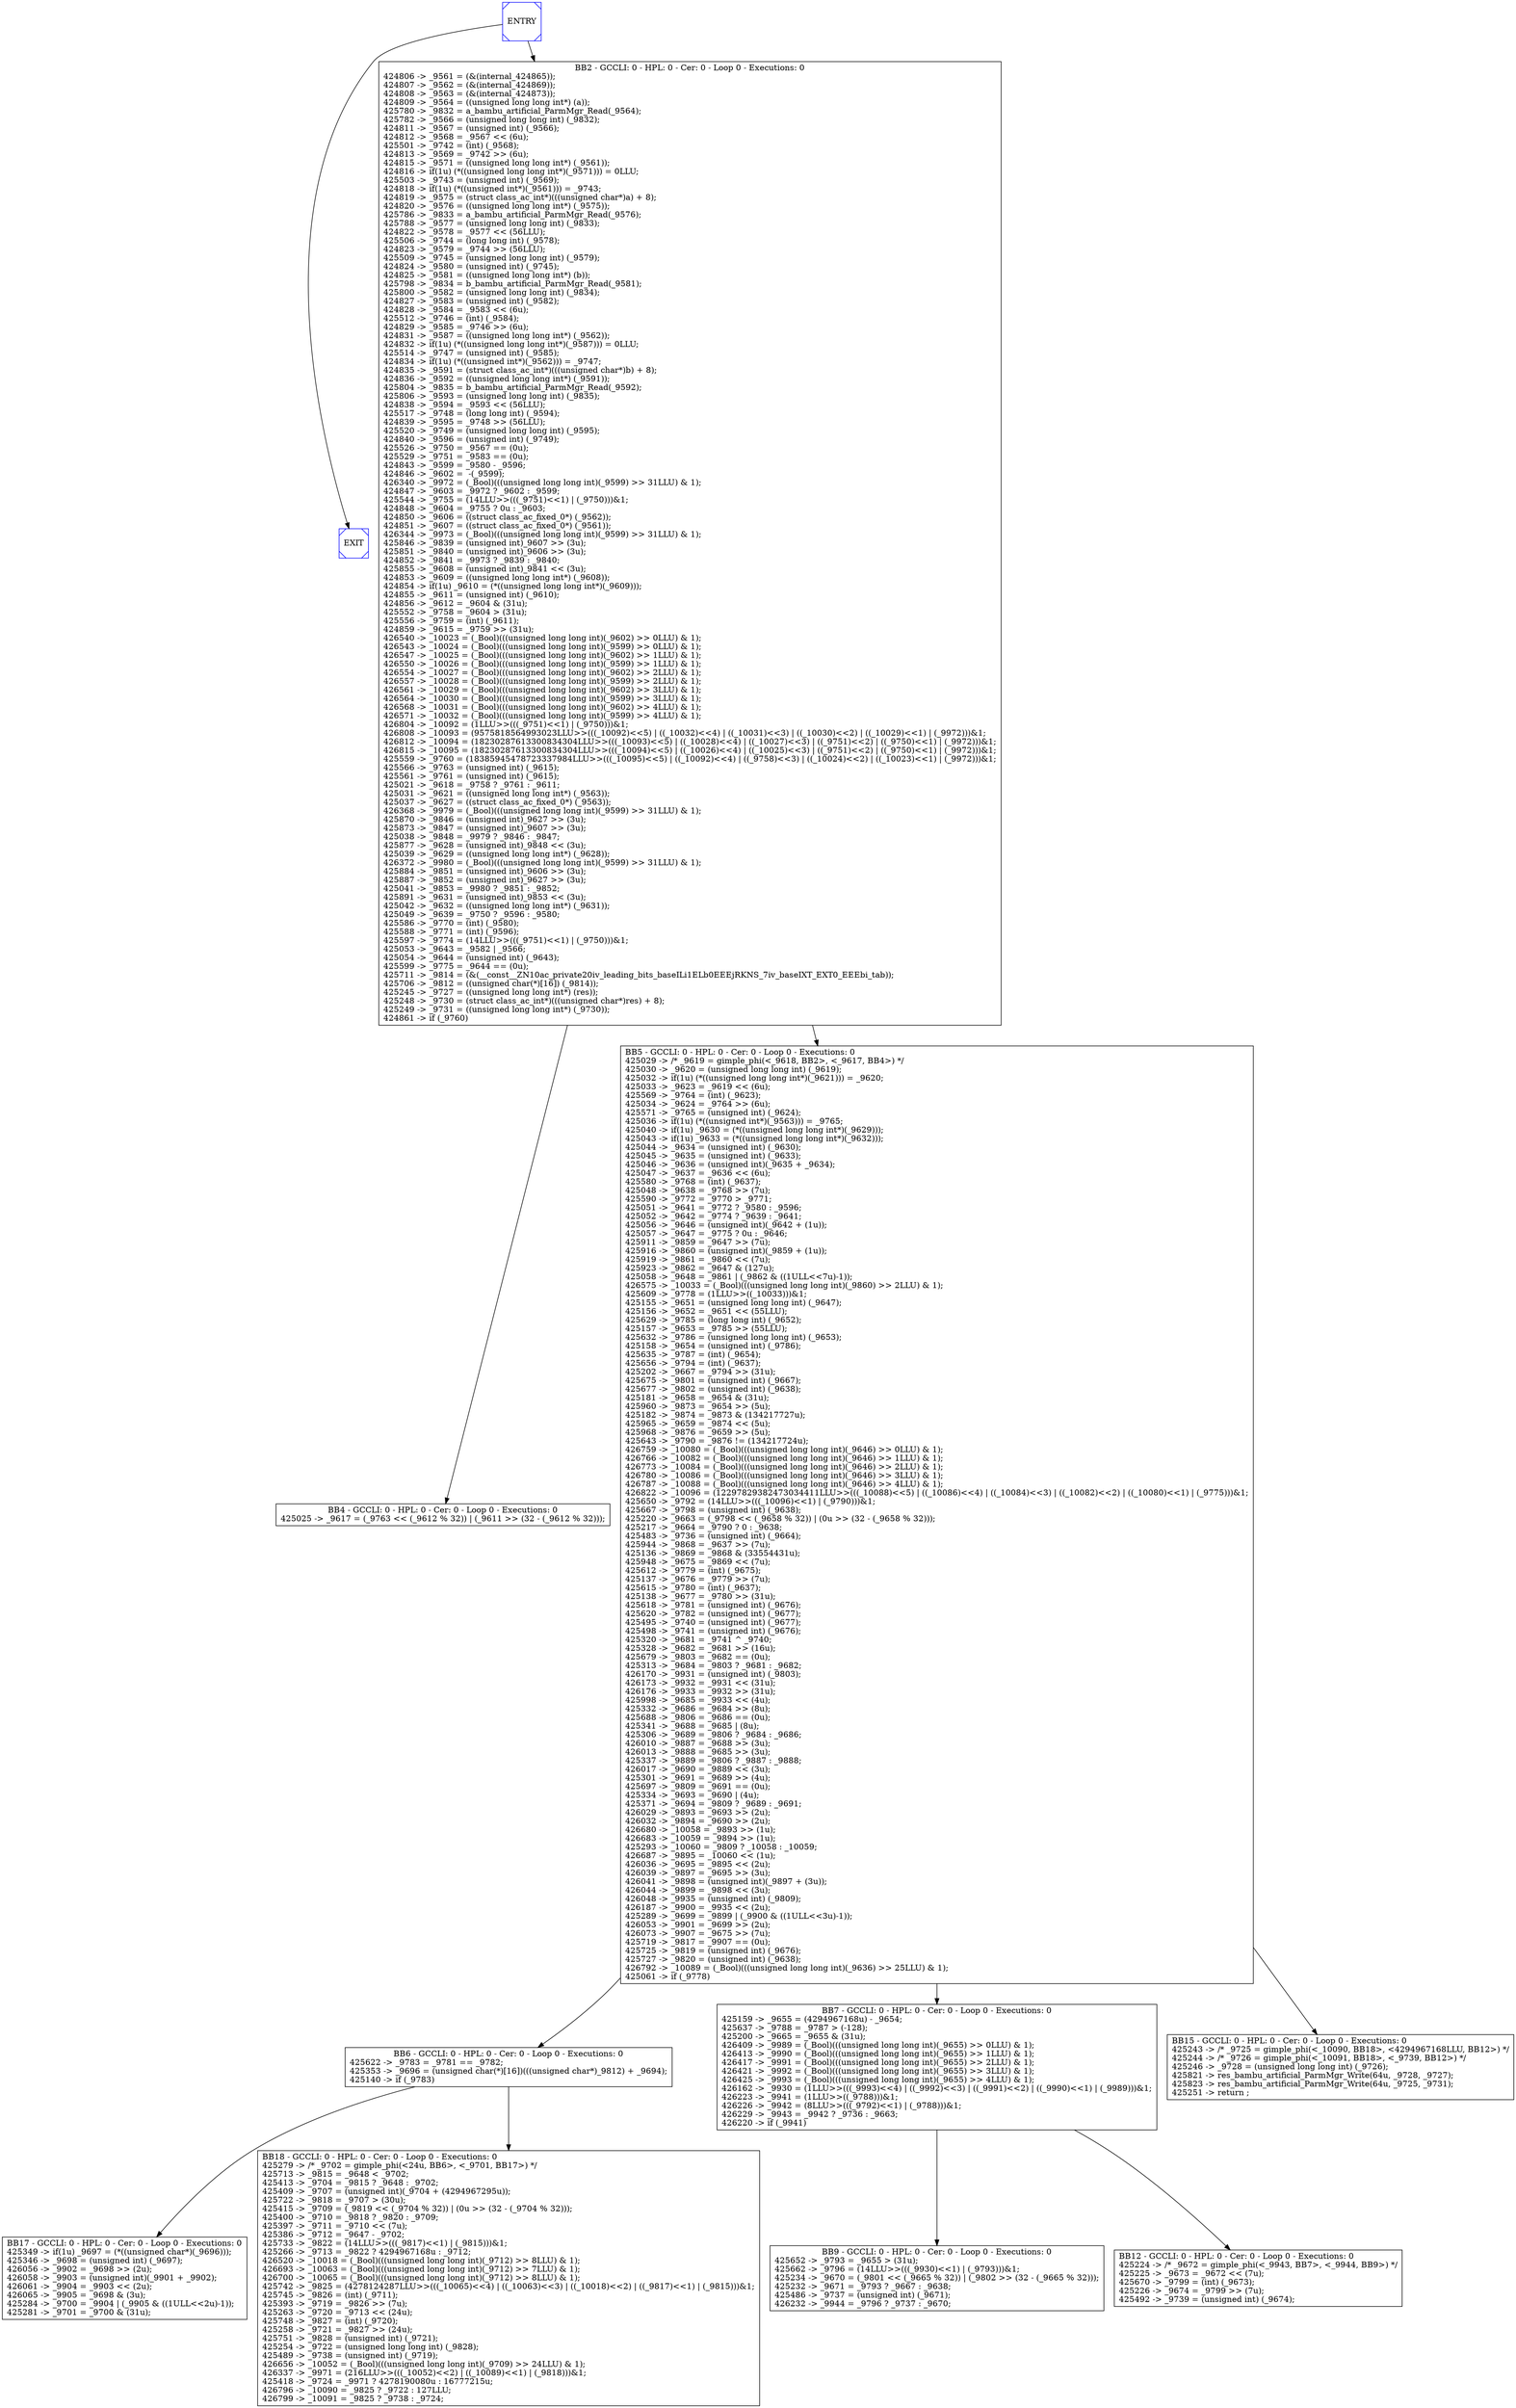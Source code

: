 digraph G {
0[color=blue,shape=Msquare, label="ENTRY"];
1[color=blue,shape=Msquare, label="EXIT"];
2[shape=box, label="BB2 - GCCLI: 0 - HPL: 0 - Cer: 0 - Loop 0 - Executions: 0\n424806 -> _9561 = (&(internal_424865));\l424807 -> _9562 = (&(internal_424869));\l424808 -> _9563 = (&(internal_424873));\l424809 -> _9564 = ((unsigned long long int*) (a));\l425780 -> _9832 = a_bambu_artificial_ParmMgr_Read(_9564);\l425782 -> _9566 = (unsigned long long int) (_9832);\l424811 -> _9567 = (unsigned int) (_9566);\l424812 -> _9568 = _9567 << (6u);\l425501 -> _9742 = (int) (_9568);\l424813 -> _9569 = _9742 >> (6u);\l424815 -> _9571 = ((unsigned long long int*) (_9561));\l424816 -> if(1u) (*((unsigned long long int*)(_9571))) = 0LLU;\l425503 -> _9743 = (unsigned int) (_9569);\l424818 -> if(1u) (*((unsigned int*)(_9561))) = _9743;\l424819 -> _9575 = (struct class_ac_int*)(((unsigned char*)a) + 8);\l424820 -> _9576 = ((unsigned long long int*) (_9575));\l425786 -> _9833 = a_bambu_artificial_ParmMgr_Read(_9576);\l425788 -> _9577 = (unsigned long long int) (_9833);\l424822 -> _9578 = _9577 << (56LLU);\l425506 -> _9744 = (long long int) (_9578);\l424823 -> _9579 = _9744 >> (56LLU);\l425509 -> _9745 = (unsigned long long int) (_9579);\l424824 -> _9580 = (unsigned int) (_9745);\l424825 -> _9581 = ((unsigned long long int*) (b));\l425798 -> _9834 = b_bambu_artificial_ParmMgr_Read(_9581);\l425800 -> _9582 = (unsigned long long int) (_9834);\l424827 -> _9583 = (unsigned int) (_9582);\l424828 -> _9584 = _9583 << (6u);\l425512 -> _9746 = (int) (_9584);\l424829 -> _9585 = _9746 >> (6u);\l424831 -> _9587 = ((unsigned long long int*) (_9562));\l424832 -> if(1u) (*((unsigned long long int*)(_9587))) = 0LLU;\l425514 -> _9747 = (unsigned int) (_9585);\l424834 -> if(1u) (*((unsigned int*)(_9562))) = _9747;\l424835 -> _9591 = (struct class_ac_int*)(((unsigned char*)b) + 8);\l424836 -> _9592 = ((unsigned long long int*) (_9591));\l425804 -> _9835 = b_bambu_artificial_ParmMgr_Read(_9592);\l425806 -> _9593 = (unsigned long long int) (_9835);\l424838 -> _9594 = _9593 << (56LLU);\l425517 -> _9748 = (long long int) (_9594);\l424839 -> _9595 = _9748 >> (56LLU);\l425520 -> _9749 = (unsigned long long int) (_9595);\l424840 -> _9596 = (unsigned int) (_9749);\l425526 -> _9750 = _9567 == (0u);\l425529 -> _9751 = _9583 == (0u);\l424843 -> _9599 = _9580 - _9596;\l424846 -> _9602 =  -(_9599);\l426340 -> _9972 = (_Bool)(((unsigned long long int)(_9599) >> 31LLU) & 1);\l424847 -> _9603 = _9972 ? _9602 : _9599;\l425544 -> _9755 = (14LLU>>(((_9751)<<1) | (_9750)))&1;\l424848 -> _9604 = _9755 ? 0u : _9603;\l424850 -> _9606 = ((struct class_ac_fixed_0*) (_9562));\l424851 -> _9607 = ((struct class_ac_fixed_0*) (_9561));\l426344 -> _9973 = (_Bool)(((unsigned long long int)(_9599) >> 31LLU) & 1);\l425846 -> _9839 = (unsigned int)_9607 >> (3u);\l425851 -> _9840 = (unsigned int)_9606 >> (3u);\l424852 -> _9841 = _9973 ? _9839 : _9840;\l425855 -> _9608 = (unsigned int)_9841 << (3u);\l424853 -> _9609 = ((unsigned long long int*) (_9608));\l424854 -> if(1u) _9610 = (*((unsigned long long int*)(_9609)));\l424855 -> _9611 = (unsigned int) (_9610);\l424856 -> _9612 = _9604 & (31u);\l425552 -> _9758 = _9604 > (31u);\l425556 -> _9759 = (int) (_9611);\l424859 -> _9615 = _9759 >> (31u);\l426540 -> _10023 = (_Bool)(((unsigned long long int)(_9602) >> 0LLU) & 1);\l426543 -> _10024 = (_Bool)(((unsigned long long int)(_9599) >> 0LLU) & 1);\l426547 -> _10025 = (_Bool)(((unsigned long long int)(_9602) >> 1LLU) & 1);\l426550 -> _10026 = (_Bool)(((unsigned long long int)(_9599) >> 1LLU) & 1);\l426554 -> _10027 = (_Bool)(((unsigned long long int)(_9602) >> 2LLU) & 1);\l426557 -> _10028 = (_Bool)(((unsigned long long int)(_9599) >> 2LLU) & 1);\l426561 -> _10029 = (_Bool)(((unsigned long long int)(_9602) >> 3LLU) & 1);\l426564 -> _10030 = (_Bool)(((unsigned long long int)(_9599) >> 3LLU) & 1);\l426568 -> _10031 = (_Bool)(((unsigned long long int)(_9602) >> 4LLU) & 1);\l426571 -> _10032 = (_Bool)(((unsigned long long int)(_9599) >> 4LLU) & 1);\l426804 -> _10092 = (1LLU>>(((_9751)<<1) | (_9750)))&1;\l426808 -> _10093 = (9575818564993023LLU>>(((_10092)<<5) | ((_10032)<<4) | ((_10031)<<3) | ((_10030)<<2) | ((_10029)<<1) | (_9972)))&1;\l426812 -> _10094 = (18230287613300834304LLU>>(((_10093)<<5) | ((_10028)<<4) | ((_10027)<<3) | ((_9751)<<2) | ((_9750)<<1) | (_9972)))&1;\l426815 -> _10095 = (18230287613300834304LLU>>(((_10094)<<5) | ((_10026)<<4) | ((_10025)<<3) | ((_9751)<<2) | ((_9750)<<1) | (_9972)))&1;\l425559 -> _9760 = (18385945478723337984LLU>>(((_10095)<<5) | ((_10092)<<4) | ((_9758)<<3) | ((_10024)<<2) | ((_10023)<<1) | (_9972)))&1;\l425566 -> _9763 = (unsigned int) (_9615);\l425561 -> _9761 = (unsigned int) (_9615);\l425021 -> _9618 = _9758 ? _9761 : _9611;\l425031 -> _9621 = ((unsigned long long int*) (_9563));\l425037 -> _9627 = ((struct class_ac_fixed_0*) (_9563));\l426368 -> _9979 = (_Bool)(((unsigned long long int)(_9599) >> 31LLU) & 1);\l425870 -> _9846 = (unsigned int)_9627 >> (3u);\l425873 -> _9847 = (unsigned int)_9607 >> (3u);\l425038 -> _9848 = _9979 ? _9846 : _9847;\l425877 -> _9628 = (unsigned int)_9848 << (3u);\l425039 -> _9629 = ((unsigned long long int*) (_9628));\l426372 -> _9980 = (_Bool)(((unsigned long long int)(_9599) >> 31LLU) & 1);\l425884 -> _9851 = (unsigned int)_9606 >> (3u);\l425887 -> _9852 = (unsigned int)_9627 >> (3u);\l425041 -> _9853 = _9980 ? _9851 : _9852;\l425891 -> _9631 = (unsigned int)_9853 << (3u);\l425042 -> _9632 = ((unsigned long long int*) (_9631));\l425049 -> _9639 = _9750 ? _9596 : _9580;\l425586 -> _9770 = (int) (_9580);\l425588 -> _9771 = (int) (_9596);\l425597 -> _9774 = (14LLU>>(((_9751)<<1) | (_9750)))&1;\l425053 -> _9643 = _9582 | _9566;\l425054 -> _9644 = (unsigned int) (_9643);\l425599 -> _9775 = _9644 == (0u);\l425711 -> _9814 = (&(__const__ZN10ac_private20iv_leading_bits_baseILi1ELb0EEEjRKNS_7iv_baseIXT_EXT0_EEEbi_tab));\l425706 -> _9812 = ((unsigned char(*)[16]) (_9814));\l425245 -> _9727 = ((unsigned long long int*) (res));\l425248 -> _9730 = (struct class_ac_int*)(((unsigned char*)res) + 8);\l425249 -> _9731 = ((unsigned long long int*) (_9730));\l424861 -> if (_9760)\l"];
3[shape=box, label="BB4 - GCCLI: 0 - HPL: 0 - Cer: 0 - Loop 0 - Executions: 0\n425025 -> _9617 = (_9763 << (_9612 % 32)) | (_9611 >> (32 - (_9612 % 32)));\l"];
4[shape=box, label="BB5 - GCCLI: 0 - HPL: 0 - Cer: 0 - Loop 0 - Executions: 0\l425029 -> /* _9619 = gimple_phi(<_9618, BB2>, <_9617, BB4>) */\l425030 -> _9620 = (unsigned long long int) (_9619);\l425032 -> if(1u) (*((unsigned long long int*)(_9621))) = _9620;\l425033 -> _9623 = _9619 << (6u);\l425569 -> _9764 = (int) (_9623);\l425034 -> _9624 = _9764 >> (6u);\l425571 -> _9765 = (unsigned int) (_9624);\l425036 -> if(1u) (*((unsigned int*)(_9563))) = _9765;\l425040 -> if(1u) _9630 = (*((unsigned long long int*)(_9629)));\l425043 -> if(1u) _9633 = (*((unsigned long long int*)(_9632)));\l425044 -> _9634 = (unsigned int) (_9630);\l425045 -> _9635 = (unsigned int) (_9633);\l425046 -> _9636 = (unsigned int)(_9635 + _9634);\l425047 -> _9637 = _9636 << (6u);\l425580 -> _9768 = (int) (_9637);\l425048 -> _9638 = _9768 >> (7u);\l425590 -> _9772 = _9770 > _9771;\l425051 -> _9641 = _9772 ? _9580 : _9596;\l425052 -> _9642 = _9774 ? _9639 : _9641;\l425056 -> _9646 = (unsigned int)(_9642 + (1u));\l425057 -> _9647 = _9775 ? 0u : _9646;\l425911 -> _9859 = _9647 >> (7u);\l425916 -> _9860 = (unsigned int)(_9859 + (1u));\l425919 -> _9861 = _9860 << (7u);\l425923 -> _9862 = _9647 & (127u);\l425058 -> _9648 = _9861 | (_9862 & ((1ULL<<7u)-1));\l426575 -> _10033 = (_Bool)(((unsigned long long int)(_9860) >> 2LLU) & 1);\l425609 -> _9778 = (1LLU>>((_10033)))&1;\l425155 -> _9651 = (unsigned long long int) (_9647);\l425156 -> _9652 = _9651 << (55LLU);\l425629 -> _9785 = (long long int) (_9652);\l425157 -> _9653 = _9785 >> (55LLU);\l425632 -> _9786 = (unsigned long long int) (_9653);\l425158 -> _9654 = (unsigned int) (_9786);\l425635 -> _9787 = (int) (_9654);\l425656 -> _9794 = (int) (_9637);\l425202 -> _9667 = _9794 >> (31u);\l425675 -> _9801 = (unsigned int) (_9667);\l425677 -> _9802 = (unsigned int) (_9638);\l425181 -> _9658 = _9654 & (31u);\l425960 -> _9873 = _9654 >> (5u);\l425182 -> _9874 = _9873 & (134217727u);\l425965 -> _9659 = _9874 << (5u);\l425968 -> _9876 = _9659 >> (5u);\l425643 -> _9790 = _9876 != (134217724u);\l426759 -> _10080 = (_Bool)(((unsigned long long int)(_9646) >> 0LLU) & 1);\l426766 -> _10082 = (_Bool)(((unsigned long long int)(_9646) >> 1LLU) & 1);\l426773 -> _10084 = (_Bool)(((unsigned long long int)(_9646) >> 2LLU) & 1);\l426780 -> _10086 = (_Bool)(((unsigned long long int)(_9646) >> 3LLU) & 1);\l426787 -> _10088 = (_Bool)(((unsigned long long int)(_9646) >> 4LLU) & 1);\l426822 -> _10096 = (12297829382473034411LLU>>(((_10088)<<5) | ((_10086)<<4) | ((_10084)<<3) | ((_10082)<<2) | ((_10080)<<1) | (_9775)))&1;\l425650 -> _9792 = (14LLU>>(((_10096)<<1) | (_9790)))&1;\l425667 -> _9798 = (unsigned int) (_9638);\l425220 -> _9663 = (_9798 << (_9658 % 32)) | (0u >> (32 - (_9658 % 32)));\l425217 -> _9664 = _9790 ? 0 : _9638;\l425483 -> _9736 = (unsigned int) (_9664);\l425944 -> _9868 = _9637 >> (7u);\l425136 -> _9869 = _9868 & (33554431u);\l425948 -> _9675 = _9869 << (7u);\l425612 -> _9779 = (int) (_9675);\l425137 -> _9676 = _9779 >> (7u);\l425615 -> _9780 = (int) (_9637);\l425138 -> _9677 = _9780 >> (31u);\l425618 -> _9781 = (unsigned int) (_9676);\l425620 -> _9782 = (unsigned int) (_9677);\l425495 -> _9740 = (unsigned int) (_9677);\l425498 -> _9741 = (unsigned int) (_9676);\l425320 -> _9681 = _9741 ^ _9740;\l425328 -> _9682 = _9681 >> (16u);\l425679 -> _9803 = _9682 == (0u);\l425313 -> _9684 = _9803 ? _9681 : _9682;\l426170 -> _9931 = (unsigned int) (_9803);\l426173 -> _9932 = _9931 << (31u);\l426176 -> _9933 = _9932 >> (31u);\l425998 -> _9685 = _9933 << (4u);\l425332 -> _9686 = _9684 >> (8u);\l425688 -> _9806 = _9686 == (0u);\l425341 -> _9688 = _9685 | (8u);\l425306 -> _9689 = _9806 ? _9684 : _9686;\l426010 -> _9887 = _9688 >> (3u);\l426013 -> _9888 = _9685 >> (3u);\l425337 -> _9889 = _9806 ? _9887 : _9888;\l426017 -> _9690 = _9889 << (3u);\l425301 -> _9691 = _9689 >> (4u);\l425697 -> _9809 = _9691 == (0u);\l425334 -> _9693 = _9690 | (4u);\l425371 -> _9694 = _9809 ? _9689 : _9691;\l426029 -> _9893 = _9693 >> (2u);\l426032 -> _9894 = _9690 >> (2u);\l426680 -> _10058 = _9893 >> (1u);\l426683 -> _10059 = _9894 >> (1u);\l425293 -> _10060 = _9809 ? _10058 : _10059;\l426687 -> _9895 = _10060 << (1u);\l426036 -> _9695 = _9895 << (2u);\l426039 -> _9897 = _9695 >> (3u);\l426041 -> _9898 = (unsigned int)(_9897 + (3u));\l426044 -> _9899 = _9898 << (3u);\l426048 -> _9935 = (unsigned int) (_9809);\l426187 -> _9900 = _9935 << (2u);\l425289 -> _9699 = _9899 | (_9900 & ((1ULL<<3u)-1));\l426053 -> _9901 = _9699 >> (2u);\l426073 -> _9907 = _9675 >> (7u);\l425719 -> _9817 = _9907 == (0u);\l425725 -> _9819 = (unsigned int) (_9676);\l425727 -> _9820 = (unsigned int) (_9638);\l426792 -> _10089 = (_Bool)(((unsigned long long int)(_9636) >> 25LLU) & 1);\l425061 -> if (_9778)\l"];
5[shape=box, label="BB6 - GCCLI: 0 - HPL: 0 - Cer: 0 - Loop 0 - Executions: 0\n425622 -> _9783 = _9781 == _9782;\l425353 -> _9696 = (unsigned char(*)[16])(((unsigned char*)_9812) + _9694);\l425140 -> if (_9783)\l"];
6[shape=box, label="BB7 - GCCLI: 0 - HPL: 0 - Cer: 0 - Loop 0 - Executions: 0\n425159 -> _9655 = (4294967168u) - _9654;\l425637 -> _9788 = _9787 > (-128);\l425200 -> _9665 = _9655 & (31u);\l426409 -> _9989 = (_Bool)(((unsigned long long int)(_9655) >> 0LLU) & 1);\l426413 -> _9990 = (_Bool)(((unsigned long long int)(_9655) >> 1LLU) & 1);\l426417 -> _9991 = (_Bool)(((unsigned long long int)(_9655) >> 2LLU) & 1);\l426421 -> _9992 = (_Bool)(((unsigned long long int)(_9655) >> 3LLU) & 1);\l426425 -> _9993 = (_Bool)(((unsigned long long int)(_9655) >> 4LLU) & 1);\l426162 -> _9930 = (1LLU>>(((_9993)<<4) | ((_9992)<<3) | ((_9991)<<2) | ((_9990)<<1) | (_9989)))&1;\l426223 -> _9941 = (1LLU>>((_9788)))&1;\l426226 -> _9942 = (8LLU>>(((_9792)<<1) | (_9788)))&1;\l426229 -> _9943 = _9942 ? _9736 : _9663;\l426220 -> if (_9941)\l"];
7[shape=box, label="BB9 - GCCLI: 0 - HPL: 0 - Cer: 0 - Loop 0 - Executions: 0\n425652 -> _9793 = _9655 > (31u);\l425662 -> _9796 = (14LLU>>(((_9930)<<1) | (_9793)))&1;\l425234 -> _9670 = (_9801 << (_9665 % 32)) | (_9802 >> (32 - (_9665 % 32)));\l425232 -> _9671 = _9793 ? _9667 : _9638;\l425486 -> _9737 = (unsigned int) (_9671);\l426232 -> _9944 = _9796 ? _9737 : _9670;\l"];
8[shape=box, label="BB12 - GCCLI: 0 - HPL: 0 - Cer: 0 - Loop 0 - Executions: 0\l425224 -> /* _9672 = gimple_phi(<_9943, BB7>, <_9944, BB9>) */\l425225 -> _9673 = _9672 << (7u);\l425670 -> _9799 = (int) (_9673);\l425226 -> _9674 = _9799 >> (7u);\l425492 -> _9739 = (unsigned int) (_9674);\l"];
9[shape=box, label="BB15 - GCCLI: 0 - HPL: 0 - Cer: 0 - Loop 0 - Executions: 0\l425243 -> /* _9725 = gimple_phi(<_10090, BB18>, <4294967168LLU, BB12>) */\l425244 -> /* _9726 = gimple_phi(<_10091, BB18>, <_9739, BB12>) */\l425246 -> _9728 = (unsigned long long int) (_9726);\l425821 -> res_bambu_artificial_ParmMgr_Write(64u, _9728, _9727);\l425823 -> res_bambu_artificial_ParmMgr_Write(64u, _9725, _9731);\l425251 -> return ;\l"];
10[shape=box, label="BB17 - GCCLI: 0 - HPL: 0 - Cer: 0 - Loop 0 - Executions: 0\n425349 -> if(1u) _9697 = (*((unsigned char*)(_9696)));\l425346 -> _9698 = (unsigned int) (_9697);\l426056 -> _9902 = _9698 >> (2u);\l426058 -> _9903 = (unsigned int)(_9901 + _9902);\l426061 -> _9904 = _9903 << (2u);\l426065 -> _9905 = _9698 & (3u);\l425284 -> _9700 = _9904 | (_9905 & ((1ULL<<2u)-1));\l425281 -> _9701 = _9700 & (31u);\l"];
11[shape=box, label="BB18 - GCCLI: 0 - HPL: 0 - Cer: 0 - Loop 0 - Executions: 0\l425279 -> /* _9702 = gimple_phi(<24u, BB6>, <_9701, BB17>) */\l425713 -> _9815 = _9648 < _9702;\l425413 -> _9704 = _9815 ? _9648 : _9702;\l425409 -> _9707 = (unsigned int)(_9704 + (4294967295u));\l425722 -> _9818 = _9707 > (30u);\l425415 -> _9709 = (_9819 << (_9704 % 32)) | (0u >> (32 - (_9704 % 32)));\l425400 -> _9710 = _9818 ? _9820 : _9709;\l425397 -> _9711 = _9710 << (7u);\l425386 -> _9712 = _9647 - _9702;\l425733 -> _9822 = (14LLU>>(((_9817)<<1) | (_9815)))&1;\l425266 -> _9713 = _9822 ? 4294967168u : _9712;\l426520 -> _10018 = (_Bool)(((unsigned long long int)(_9712) >> 8LLU) & 1);\l426693 -> _10063 = (_Bool)(((unsigned long long int)(_9712) >> 7LLU) & 1);\l426700 -> _10065 = (_Bool)(((unsigned long long int)(_9712) >> 8LLU) & 1);\l425742 -> _9825 = (4278124287LLU>>(((_10065)<<4) | ((_10063)<<3) | ((_10018)<<2) | ((_9817)<<1) | (_9815)))&1;\l425745 -> _9826 = (int) (_9711);\l425393 -> _9719 = _9826 >> (7u);\l425263 -> _9720 = _9713 << (24u);\l425748 -> _9827 = (int) (_9720);\l425258 -> _9721 = _9827 >> (24u);\l425751 -> _9828 = (unsigned int) (_9721);\l425254 -> _9722 = (unsigned long long int) (_9828);\l425489 -> _9738 = (unsigned int) (_9719);\l426656 -> _10052 = (_Bool)(((unsigned long long int)(_9709) >> 24LLU) & 1);\l426337 -> _9971 = (216LLU>>(((_10052)<<2) | ((_10089)<<1) | (_9818)))&1;\l425418 -> _9724 = _9971 ? 4278190080u : 16777215u;\l426796 -> _10090 = _9825 ? _9722 : 127LLU;\l426799 -> _10091 = _9825 ? _9738 : _9724;\l"];
0->1 [fontcolor=blue];
0->2 [fontcolor=blue];
2->4 [fontcolor=blue];
2->3 [fontcolor=blue];
4->5 [fontcolor=blue];
4->6 [fontcolor=blue];
5->11 [fontcolor=blue];
5->10 [fontcolor=blue];
6->7 [fontcolor=blue];
6->8 [fontcolor=blue];
4->9 [fontcolor=blue];
}
